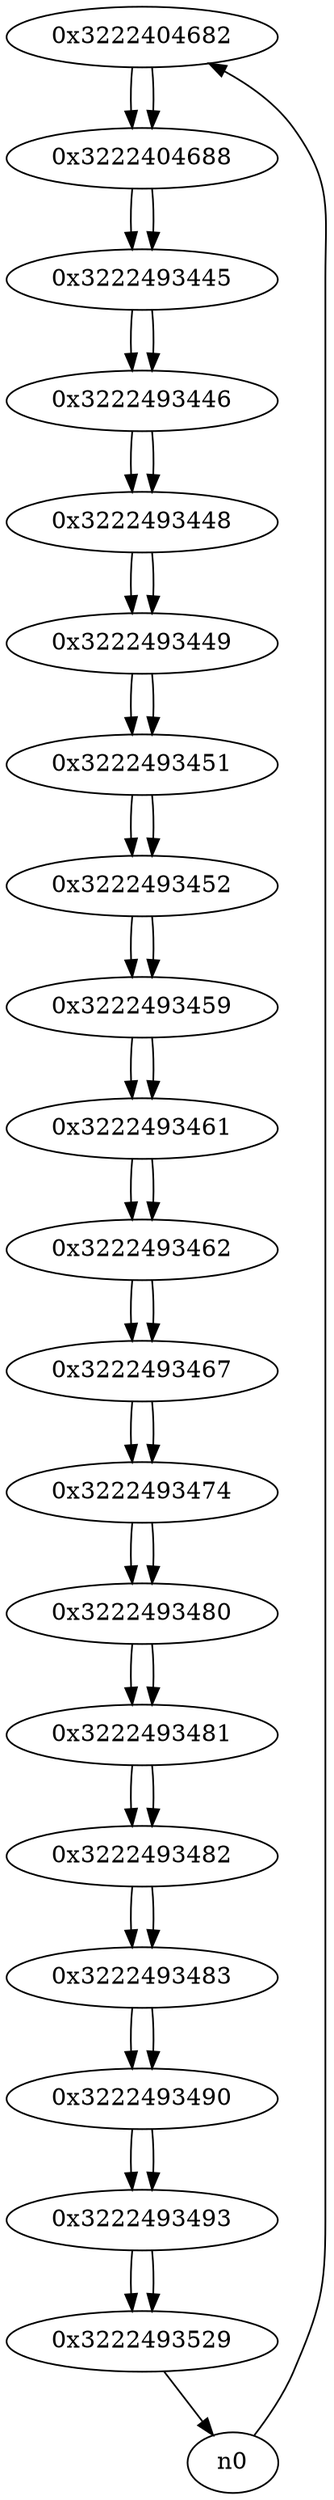 digraph G{
/* nodes */
  n1 [label="0x3222404682"]
  n2 [label="0x3222404688"]
  n3 [label="0x3222493445"]
  n4 [label="0x3222493446"]
  n5 [label="0x3222493448"]
  n6 [label="0x3222493449"]
  n7 [label="0x3222493451"]
  n8 [label="0x3222493452"]
  n9 [label="0x3222493459"]
  n10 [label="0x3222493461"]
  n11 [label="0x3222493462"]
  n12 [label="0x3222493467"]
  n13 [label="0x3222493474"]
  n14 [label="0x3222493480"]
  n15 [label="0x3222493481"]
  n16 [label="0x3222493482"]
  n17 [label="0x3222493483"]
  n18 [label="0x3222493490"]
  n19 [label="0x3222493493"]
  n20 [label="0x3222493529"]
/* edges */
n1 -> n2;
n0 -> n1;
n2 -> n3;
n1 -> n2;
n3 -> n4;
n2 -> n3;
n4 -> n5;
n3 -> n4;
n5 -> n6;
n4 -> n5;
n6 -> n7;
n5 -> n6;
n7 -> n8;
n6 -> n7;
n8 -> n9;
n7 -> n8;
n9 -> n10;
n8 -> n9;
n10 -> n11;
n9 -> n10;
n11 -> n12;
n10 -> n11;
n12 -> n13;
n11 -> n12;
n13 -> n14;
n12 -> n13;
n14 -> n15;
n13 -> n14;
n15 -> n16;
n14 -> n15;
n16 -> n17;
n15 -> n16;
n17 -> n18;
n16 -> n17;
n18 -> n19;
n17 -> n18;
n19 -> n20;
n18 -> n19;
n20 -> n0;
n19 -> n20;
}
